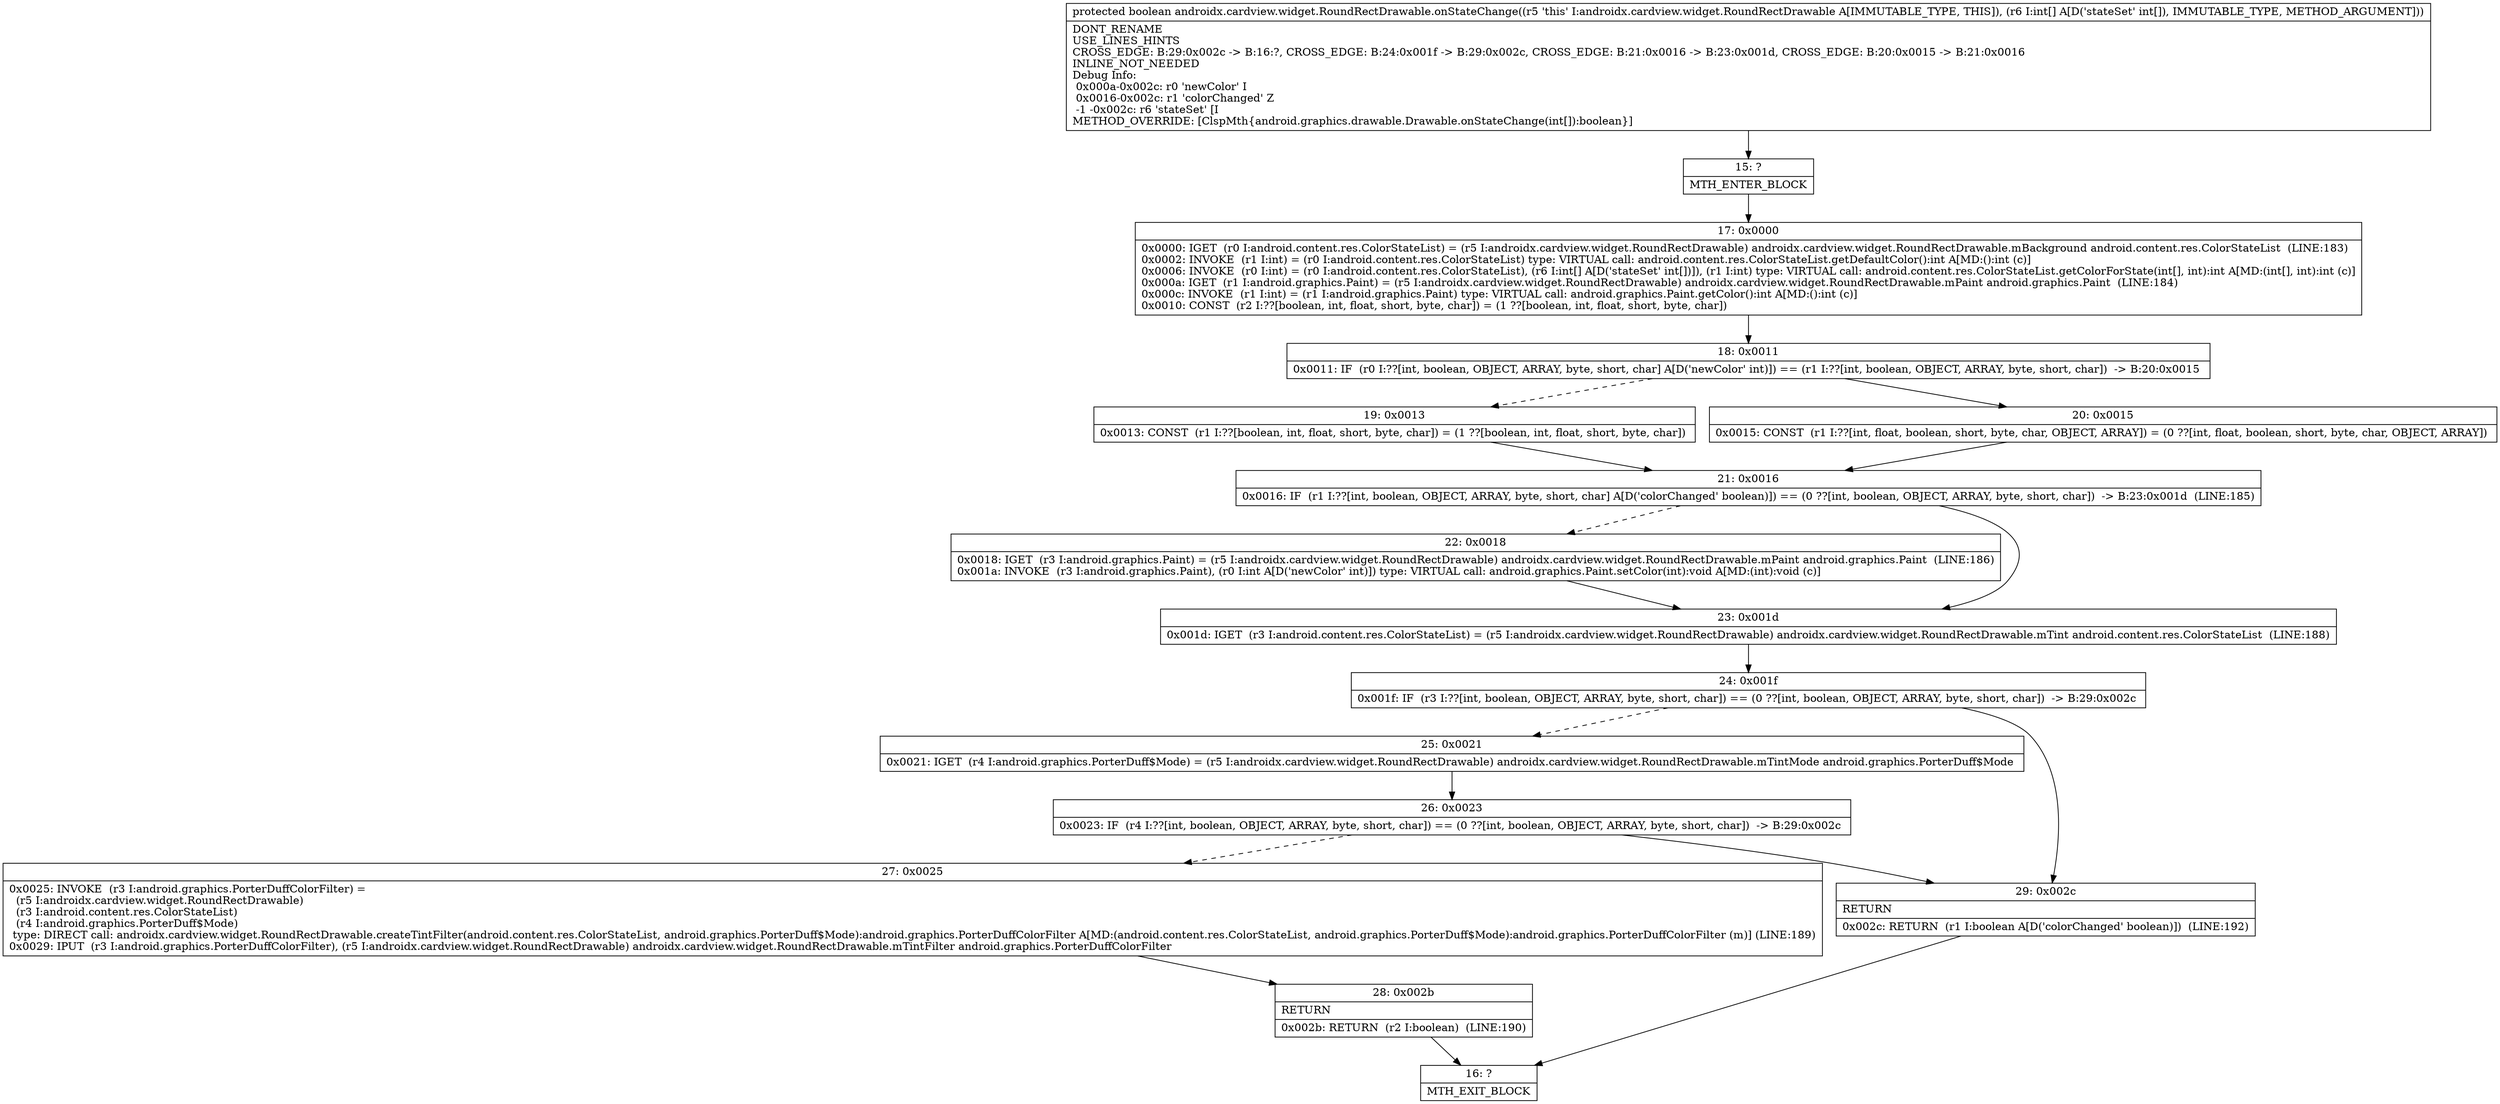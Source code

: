 digraph "CFG forandroidx.cardview.widget.RoundRectDrawable.onStateChange([I)Z" {
Node_15 [shape=record,label="{15\:\ ?|MTH_ENTER_BLOCK\l}"];
Node_17 [shape=record,label="{17\:\ 0x0000|0x0000: IGET  (r0 I:android.content.res.ColorStateList) = (r5 I:androidx.cardview.widget.RoundRectDrawable) androidx.cardview.widget.RoundRectDrawable.mBackground android.content.res.ColorStateList  (LINE:183)\l0x0002: INVOKE  (r1 I:int) = (r0 I:android.content.res.ColorStateList) type: VIRTUAL call: android.content.res.ColorStateList.getDefaultColor():int A[MD:():int (c)]\l0x0006: INVOKE  (r0 I:int) = (r0 I:android.content.res.ColorStateList), (r6 I:int[] A[D('stateSet' int[])]), (r1 I:int) type: VIRTUAL call: android.content.res.ColorStateList.getColorForState(int[], int):int A[MD:(int[], int):int (c)]\l0x000a: IGET  (r1 I:android.graphics.Paint) = (r5 I:androidx.cardview.widget.RoundRectDrawable) androidx.cardview.widget.RoundRectDrawable.mPaint android.graphics.Paint  (LINE:184)\l0x000c: INVOKE  (r1 I:int) = (r1 I:android.graphics.Paint) type: VIRTUAL call: android.graphics.Paint.getColor():int A[MD:():int (c)]\l0x0010: CONST  (r2 I:??[boolean, int, float, short, byte, char]) = (1 ??[boolean, int, float, short, byte, char]) \l}"];
Node_18 [shape=record,label="{18\:\ 0x0011|0x0011: IF  (r0 I:??[int, boolean, OBJECT, ARRAY, byte, short, char] A[D('newColor' int)]) == (r1 I:??[int, boolean, OBJECT, ARRAY, byte, short, char])  \-\> B:20:0x0015 \l}"];
Node_19 [shape=record,label="{19\:\ 0x0013|0x0013: CONST  (r1 I:??[boolean, int, float, short, byte, char]) = (1 ??[boolean, int, float, short, byte, char]) \l}"];
Node_21 [shape=record,label="{21\:\ 0x0016|0x0016: IF  (r1 I:??[int, boolean, OBJECT, ARRAY, byte, short, char] A[D('colorChanged' boolean)]) == (0 ??[int, boolean, OBJECT, ARRAY, byte, short, char])  \-\> B:23:0x001d  (LINE:185)\l}"];
Node_22 [shape=record,label="{22\:\ 0x0018|0x0018: IGET  (r3 I:android.graphics.Paint) = (r5 I:androidx.cardview.widget.RoundRectDrawable) androidx.cardview.widget.RoundRectDrawable.mPaint android.graphics.Paint  (LINE:186)\l0x001a: INVOKE  (r3 I:android.graphics.Paint), (r0 I:int A[D('newColor' int)]) type: VIRTUAL call: android.graphics.Paint.setColor(int):void A[MD:(int):void (c)]\l}"];
Node_23 [shape=record,label="{23\:\ 0x001d|0x001d: IGET  (r3 I:android.content.res.ColorStateList) = (r5 I:androidx.cardview.widget.RoundRectDrawable) androidx.cardview.widget.RoundRectDrawable.mTint android.content.res.ColorStateList  (LINE:188)\l}"];
Node_24 [shape=record,label="{24\:\ 0x001f|0x001f: IF  (r3 I:??[int, boolean, OBJECT, ARRAY, byte, short, char]) == (0 ??[int, boolean, OBJECT, ARRAY, byte, short, char])  \-\> B:29:0x002c \l}"];
Node_25 [shape=record,label="{25\:\ 0x0021|0x0021: IGET  (r4 I:android.graphics.PorterDuff$Mode) = (r5 I:androidx.cardview.widget.RoundRectDrawable) androidx.cardview.widget.RoundRectDrawable.mTintMode android.graphics.PorterDuff$Mode \l}"];
Node_26 [shape=record,label="{26\:\ 0x0023|0x0023: IF  (r4 I:??[int, boolean, OBJECT, ARRAY, byte, short, char]) == (0 ??[int, boolean, OBJECT, ARRAY, byte, short, char])  \-\> B:29:0x002c \l}"];
Node_27 [shape=record,label="{27\:\ 0x0025|0x0025: INVOKE  (r3 I:android.graphics.PorterDuffColorFilter) = \l  (r5 I:androidx.cardview.widget.RoundRectDrawable)\l  (r3 I:android.content.res.ColorStateList)\l  (r4 I:android.graphics.PorterDuff$Mode)\l type: DIRECT call: androidx.cardview.widget.RoundRectDrawable.createTintFilter(android.content.res.ColorStateList, android.graphics.PorterDuff$Mode):android.graphics.PorterDuffColorFilter A[MD:(android.content.res.ColorStateList, android.graphics.PorterDuff$Mode):android.graphics.PorterDuffColorFilter (m)] (LINE:189)\l0x0029: IPUT  (r3 I:android.graphics.PorterDuffColorFilter), (r5 I:androidx.cardview.widget.RoundRectDrawable) androidx.cardview.widget.RoundRectDrawable.mTintFilter android.graphics.PorterDuffColorFilter \l}"];
Node_28 [shape=record,label="{28\:\ 0x002b|RETURN\l|0x002b: RETURN  (r2 I:boolean)  (LINE:190)\l}"];
Node_16 [shape=record,label="{16\:\ ?|MTH_EXIT_BLOCK\l}"];
Node_29 [shape=record,label="{29\:\ 0x002c|RETURN\l|0x002c: RETURN  (r1 I:boolean A[D('colorChanged' boolean)])  (LINE:192)\l}"];
Node_20 [shape=record,label="{20\:\ 0x0015|0x0015: CONST  (r1 I:??[int, float, boolean, short, byte, char, OBJECT, ARRAY]) = (0 ??[int, float, boolean, short, byte, char, OBJECT, ARRAY]) \l}"];
MethodNode[shape=record,label="{protected boolean androidx.cardview.widget.RoundRectDrawable.onStateChange((r5 'this' I:androidx.cardview.widget.RoundRectDrawable A[IMMUTABLE_TYPE, THIS]), (r6 I:int[] A[D('stateSet' int[]), IMMUTABLE_TYPE, METHOD_ARGUMENT]))  | DONT_RENAME\lUSE_LINES_HINTS\lCROSS_EDGE: B:29:0x002c \-\> B:16:?, CROSS_EDGE: B:24:0x001f \-\> B:29:0x002c, CROSS_EDGE: B:21:0x0016 \-\> B:23:0x001d, CROSS_EDGE: B:20:0x0015 \-\> B:21:0x0016\lINLINE_NOT_NEEDED\lDebug Info:\l  0x000a\-0x002c: r0 'newColor' I\l  0x0016\-0x002c: r1 'colorChanged' Z\l  \-1 \-0x002c: r6 'stateSet' [I\lMETHOD_OVERRIDE: [ClspMth\{android.graphics.drawable.Drawable.onStateChange(int[]):boolean\}]\l}"];
MethodNode -> Node_15;Node_15 -> Node_17;
Node_17 -> Node_18;
Node_18 -> Node_19[style=dashed];
Node_18 -> Node_20;
Node_19 -> Node_21;
Node_21 -> Node_22[style=dashed];
Node_21 -> Node_23;
Node_22 -> Node_23;
Node_23 -> Node_24;
Node_24 -> Node_25[style=dashed];
Node_24 -> Node_29;
Node_25 -> Node_26;
Node_26 -> Node_27[style=dashed];
Node_26 -> Node_29;
Node_27 -> Node_28;
Node_28 -> Node_16;
Node_29 -> Node_16;
Node_20 -> Node_21;
}

